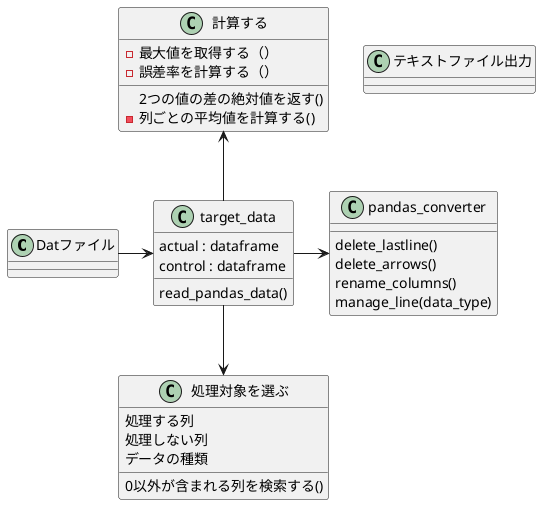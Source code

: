 @startuml sequence

Datファイル -> target_data

target_data -right-> pandas_converter
target_data -down-> 処理対象を選ぶ
target_data -up-> 計算する

class Datファイル

class target_data{
    actual : dataframe
    control : dataframe
    read_pandas_data()
}

class pandas_converter{
    delete_lastline()
    delete_arrows()
    rename_columns()
    manage_line(data_type)
}

class 処理対象を選ぶ{
    処理する列
    処理しない列
    データの種類
    0以外が含まれる列を検索する()
}

class 計算する{
    2つの値の差の絶対値を返す()
    - 列ごとの平均値を計算する()
    - 最大値を取得する（）
    - 誤差率を計算する（）
}

class テキストファイル出力{
}

@enduml